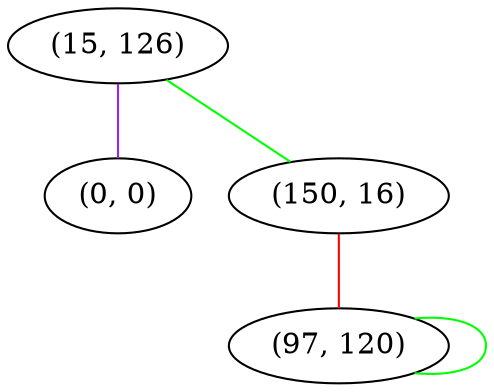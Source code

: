 graph "" {
"(15, 126)";
"(0, 0)";
"(150, 16)";
"(97, 120)";
"(15, 126)" -- "(0, 0)"  [color=purple, key=0, weight=4];
"(15, 126)" -- "(150, 16)"  [color=green, key=0, weight=2];
"(150, 16)" -- "(97, 120)"  [color=red, key=0, weight=1];
"(97, 120)" -- "(97, 120)"  [color=green, key=0, weight=2];
}
